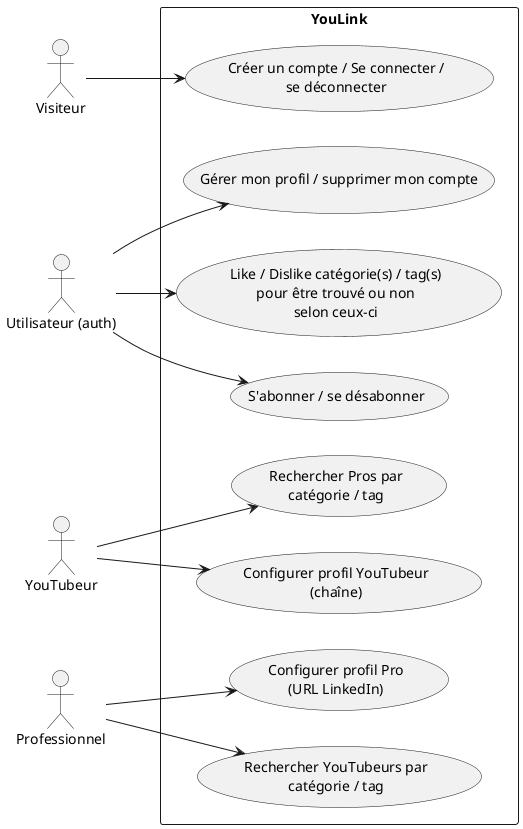 @startuml YouLink Use cases
left to right direction
actor "Visiteur" as A0
actor "Utilisateur (auth)" as A1
actor "YouTubeur" as A2
actor "Professionnel" as A3

rectangle "YouLink" {
  usecase "Créer un compte / Se connecter /\nse déconnecter" as UC1
  usecase "Configurer profil YouTubeur\n(chaîne)" as UC2
  usecase "Configurer profil Pro\n(URL LinkedIn)" as UC3
  usecase "Rechercher Pros par\ncatégorie / tag" as UC4
  usecase "Rechercher YouTubeurs par\ncatégorie / tag" as UC5
  usecase "S'abonner / se désabonner" as UC6
  usecase "Gérer mon profil / supprimer mon compte" as UC7
  usecase "Like / Dislike catégorie(s) / tag(s)\npour être trouvé ou non\nselon ceux-ci" as UC8
}

A0 --> UC1
A1 --> UC7
A2 --> UC2
A3 --> UC3
A2 --> UC4
A3 --> UC5
A1 --> UC6
A1 --> UC8
@enduml